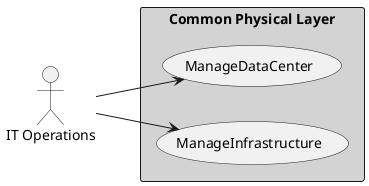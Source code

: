 @startuml

left to right direction
Actor "IT Operations" as ITOperations
Actor "IT Operations" as ITOperations


rectangle "Common Physical Layer" #lightgray {
usecase "ManageDataCenter" as ManageDataCenter
    ITOperations --> ManageDataCenter
    usecase "ManageInfrastructure" as ManageInfrastructure
    ITOperations --> ManageInfrastructure
    }


@enduml
